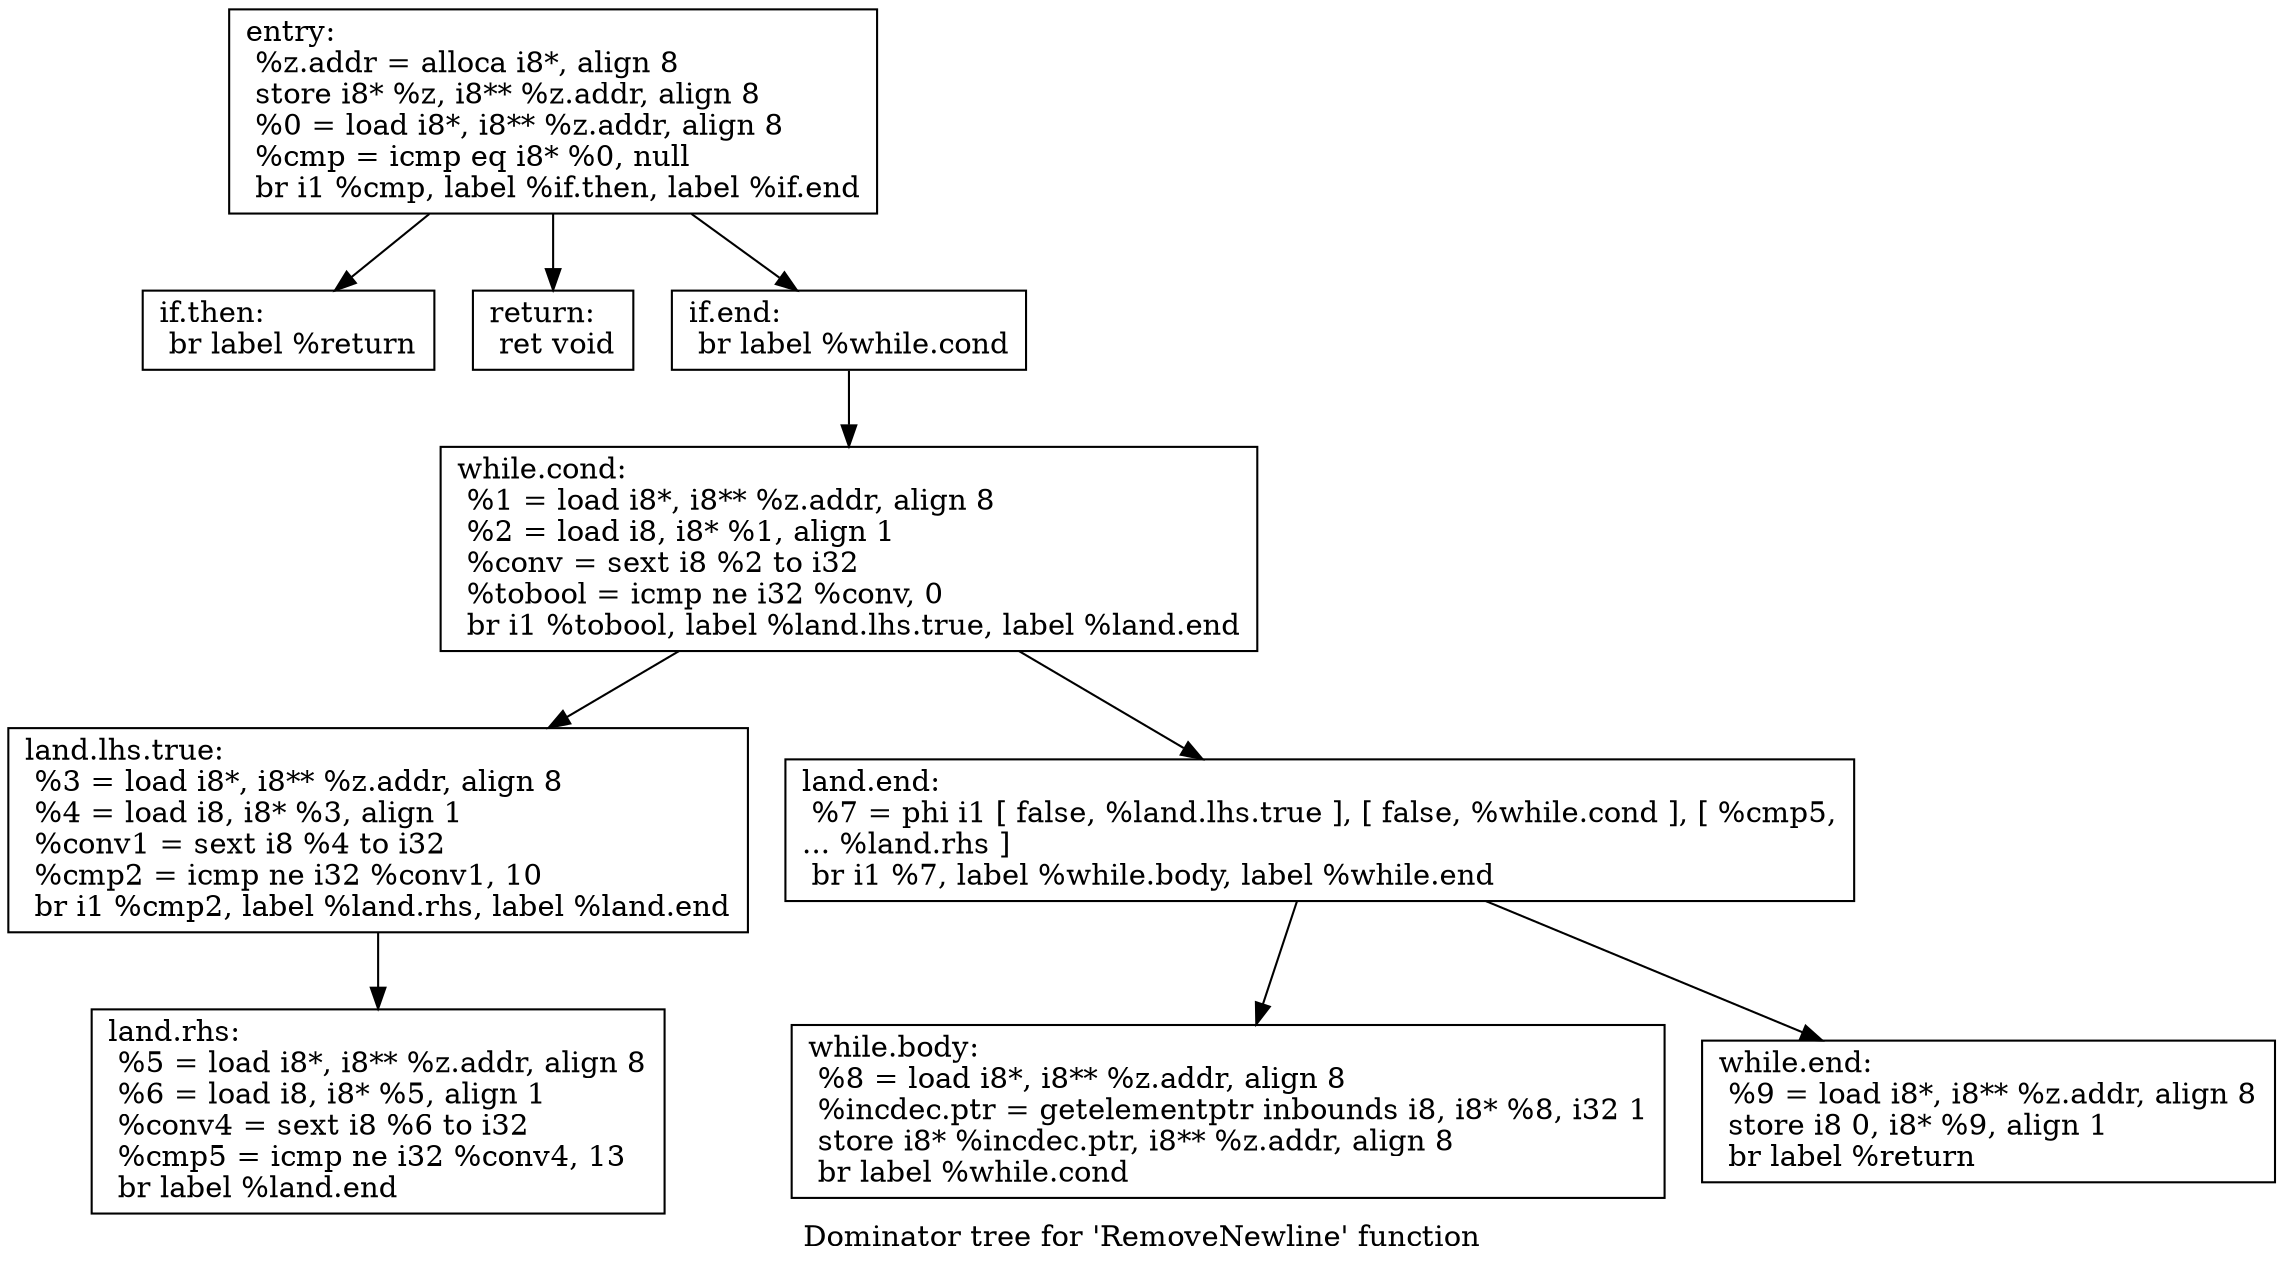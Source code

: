 digraph "Dominator tree for 'RemoveNewline' function" {
	label="Dominator tree for 'RemoveNewline' function";

	Node0xb75ae0 [shape=record,label="{entry:\l  %z.addr = alloca i8*, align 8\l  store i8* %z, i8** %z.addr, align 8\l  %0 = load i8*, i8** %z.addr, align 8\l  %cmp = icmp eq i8* %0, null\l  br i1 %cmp, label %if.then, label %if.end\l}"];
	Node0xb75ae0 -> Node0xcff790;
	Node0xb75ae0 -> Node0xc82840;
	Node0xb75ae0 -> Node0xd00660;
	Node0xcff790 [shape=record,label="{if.then:                                          \l  br label %return\l}"];
	Node0xc82840 [shape=record,label="{return:                                           \l  ret void\l}"];
	Node0xd00660 [shape=record,label="{if.end:                                           \l  br label %while.cond\l}"];
	Node0xd00660 -> Node0xc97880;
	Node0xc97880 [shape=record,label="{while.cond:                                       \l  %1 = load i8*, i8** %z.addr, align 8\l  %2 = load i8, i8* %1, align 1\l  %conv = sext i8 %2 to i32\l  %tobool = icmp ne i32 %conv, 0\l  br i1 %tobool, label %land.lhs.true, label %land.end\l}"];
	Node0xc97880 -> Node0xcb6850;
	Node0xc97880 -> Node0xc39410;
	Node0xcb6850 [shape=record,label="{land.lhs.true:                                    \l  %3 = load i8*, i8** %z.addr, align 8\l  %4 = load i8, i8* %3, align 1\l  %conv1 = sext i8 %4 to i32\l  %cmp2 = icmp ne i32 %conv1, 10\l  br i1 %cmp2, label %land.rhs, label %land.end\l}"];
	Node0xcb6850 -> Node0xc0e0d0;
	Node0xc0e0d0 [shape=record,label="{land.rhs:                                         \l  %5 = load i8*, i8** %z.addr, align 8\l  %6 = load i8, i8* %5, align 1\l  %conv4 = sext i8 %6 to i32\l  %cmp5 = icmp ne i32 %conv4, 13\l  br label %land.end\l}"];
	Node0xc39410 [shape=record,label="{land.end:                                         \l  %7 = phi i1 [ false, %land.lhs.true ], [ false, %while.cond ], [ %cmp5,\l... %land.rhs ]\l  br i1 %7, label %while.body, label %while.end\l}"];
	Node0xc39410 -> Node0xc86110;
	Node0xc39410 -> Node0xbf3490;
	Node0xc86110 [shape=record,label="{while.body:                                       \l  %8 = load i8*, i8** %z.addr, align 8\l  %incdec.ptr = getelementptr inbounds i8, i8* %8, i32 1\l  store i8* %incdec.ptr, i8** %z.addr, align 8\l  br label %while.cond\l}"];
	Node0xbf3490 [shape=record,label="{while.end:                                        \l  %9 = load i8*, i8** %z.addr, align 8\l  store i8 0, i8* %9, align 1\l  br label %return\l}"];
}
